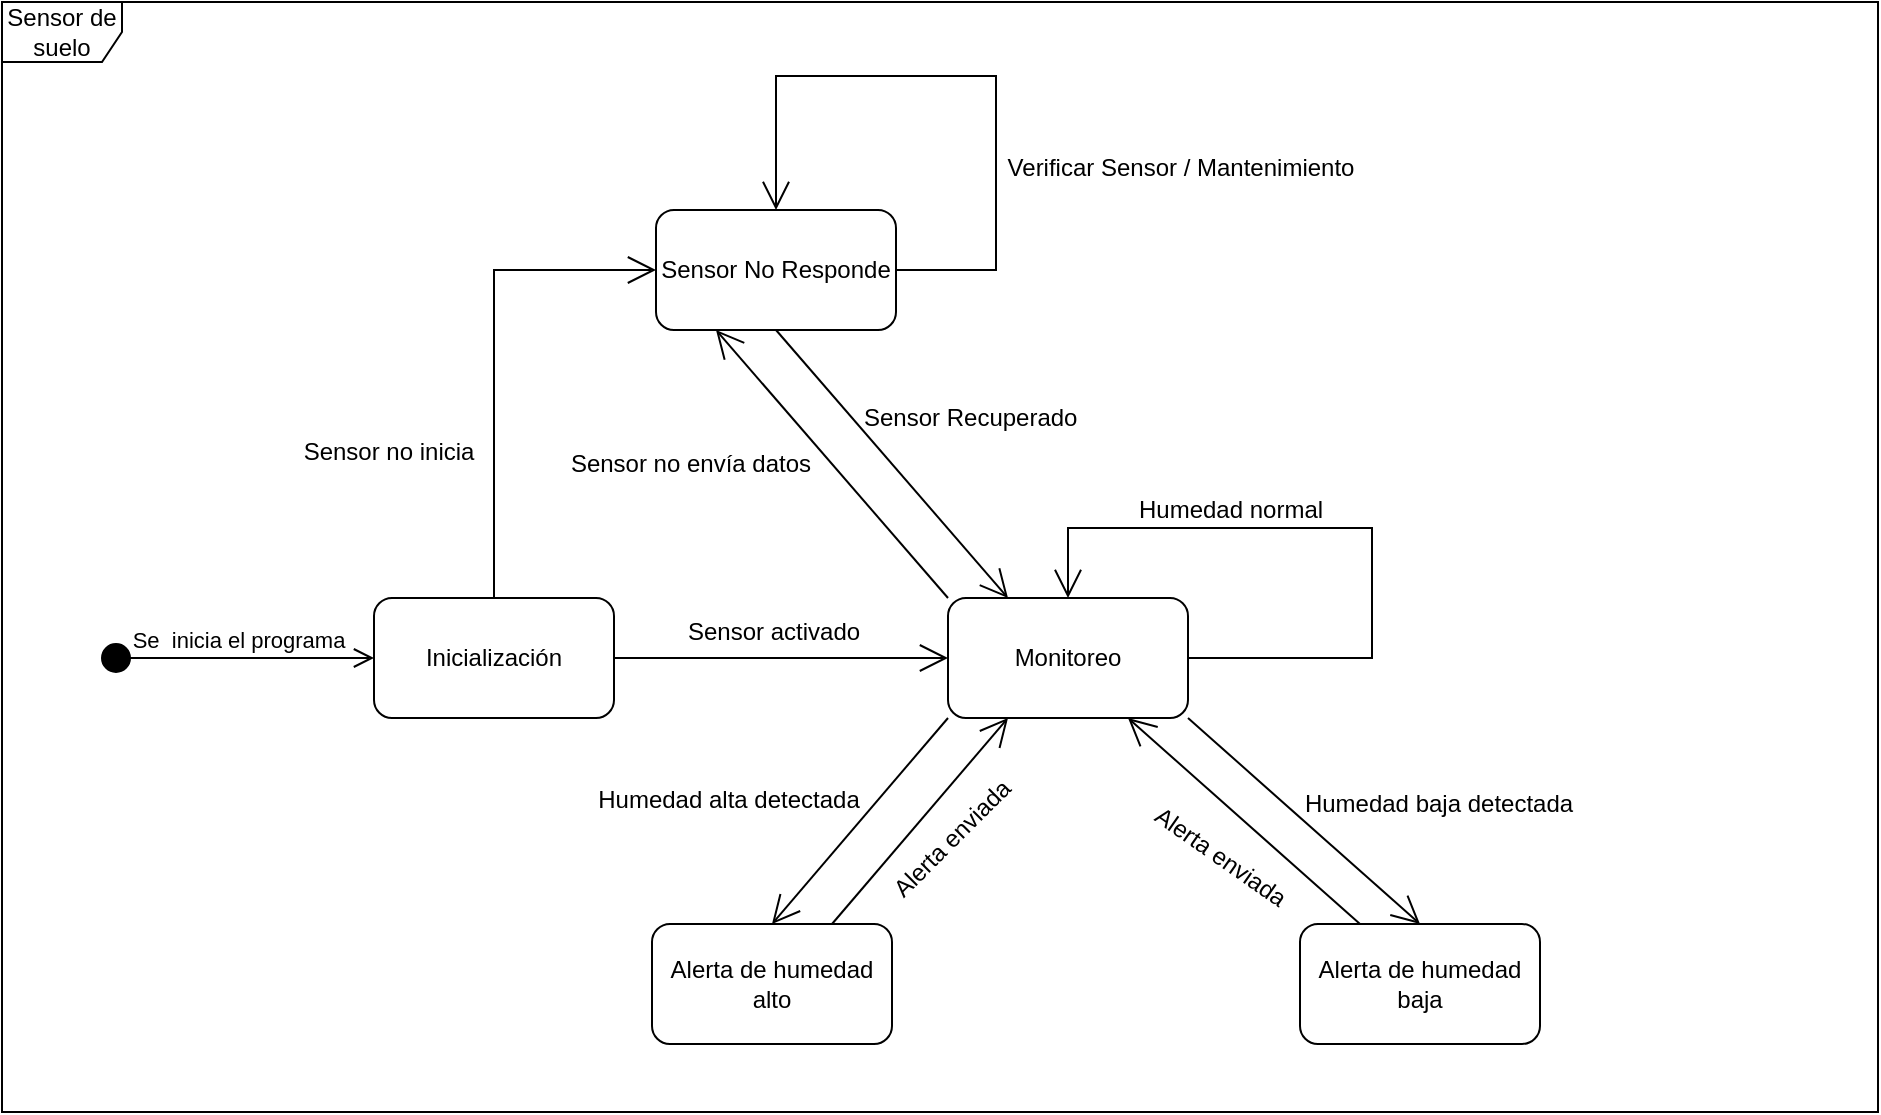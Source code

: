 <mxfile version="21.3.2" type="github">
  <diagram name="Página-1" id="fx4VnRhrHrnyvEDLhqIN">
    <mxGraphModel dx="934" dy="574" grid="0" gridSize="10" guides="1" tooltips="1" connect="1" arrows="1" fold="1" page="1" pageScale="1" pageWidth="1169" pageHeight="827" math="0" shadow="0">
      <root>
        <mxCell id="0" />
        <mxCell id="1" parent="0" />
        <mxCell id="pi2D3oXFRqkSUvg6BYlz-2" value="Inicialización" style="rounded=1;whiteSpace=wrap;html=1;" parent="1" vertex="1">
          <mxGeometry x="345" y="333" width="120" height="60" as="geometry" />
        </mxCell>
        <mxCell id="pi2D3oXFRqkSUvg6BYlz-3" value="Monitoreo" style="rounded=1;whiteSpace=wrap;html=1;" parent="1" vertex="1">
          <mxGeometry x="632" y="333" width="120" height="60" as="geometry" />
        </mxCell>
        <mxCell id="pi2D3oXFRqkSUvg6BYlz-4" value="" style="endArrow=open;endFill=1;endSize=12;html=1;rounded=0;exitX=1;exitY=0.5;exitDx=0;exitDy=0;entryX=0;entryY=0.5;entryDx=0;entryDy=0;" parent="1" source="pi2D3oXFRqkSUvg6BYlz-2" target="pi2D3oXFRqkSUvg6BYlz-3" edge="1">
          <mxGeometry width="160" relative="1" as="geometry">
            <mxPoint x="472" y="365" as="sourcePoint" />
            <mxPoint x="632" y="365" as="targetPoint" />
          </mxGeometry>
        </mxCell>
        <mxCell id="pi2D3oXFRqkSUvg6BYlz-5" value="Sensor activado" style="text;whiteSpace=wrap;html=1;" parent="1" vertex="1">
          <mxGeometry x="500" y="336" width="114" height="36" as="geometry" />
        </mxCell>
        <mxCell id="pi2D3oXFRqkSUvg6BYlz-7" value="Alerta de humedad alto" style="rounded=1;whiteSpace=wrap;html=1;" parent="1" vertex="1">
          <mxGeometry x="484" y="496" width="120" height="60" as="geometry" />
        </mxCell>
        <mxCell id="pi2D3oXFRqkSUvg6BYlz-8" value="Alerta de humedad baja" style="rounded=1;whiteSpace=wrap;html=1;" parent="1" vertex="1">
          <mxGeometry x="808" y="496" width="120" height="60" as="geometry" />
        </mxCell>
        <mxCell id="YTvPQhcSVhC1iMUmIEsR-1" value="Se&amp;nbsp; inicia el programa" style="html=1;verticalAlign=bottom;startArrow=circle;startFill=1;endArrow=open;startSize=6;endSize=8;edgeStyle=elbowEdgeStyle;elbow=vertical;curved=0;rounded=0;entryX=0;entryY=0.5;entryDx=0;entryDy=0;" edge="1" parent="1" target="pi2D3oXFRqkSUvg6BYlz-2">
          <mxGeometry width="80" relative="1" as="geometry">
            <mxPoint x="208" y="363" as="sourcePoint" />
            <mxPoint x="307" y="365" as="targetPoint" />
          </mxGeometry>
        </mxCell>
        <mxCell id="YTvPQhcSVhC1iMUmIEsR-2" value="" style="endArrow=open;endFill=1;endSize=12;html=1;rounded=0;exitX=1;exitY=0.5;exitDx=0;exitDy=0;entryX=0.5;entryY=0;entryDx=0;entryDy=0;" edge="1" parent="1" source="pi2D3oXFRqkSUvg6BYlz-3" target="pi2D3oXFRqkSUvg6BYlz-3">
          <mxGeometry width="160" relative="1" as="geometry">
            <mxPoint x="770" y="362.5" as="sourcePoint" />
            <mxPoint x="562" y="291" as="targetPoint" />
            <Array as="points">
              <mxPoint x="844" y="363" />
              <mxPoint x="844" y="298" />
              <mxPoint x="692" y="298" />
            </Array>
          </mxGeometry>
        </mxCell>
        <mxCell id="YTvPQhcSVhC1iMUmIEsR-3" value="Humedad normal" style="text;html=1;align=center;verticalAlign=middle;resizable=0;points=[];autosize=1;strokeColor=none;fillColor=none;" vertex="1" parent="1">
          <mxGeometry x="718" y="276" width="110" height="26" as="geometry" />
        </mxCell>
        <mxCell id="YTvPQhcSVhC1iMUmIEsR-4" value="Humedad baja detectada" style="text;html=1;align=center;verticalAlign=middle;resizable=0;points=[];autosize=1;strokeColor=none;fillColor=none;" vertex="1" parent="1">
          <mxGeometry x="801" y="423" width="152" height="26" as="geometry" />
        </mxCell>
        <mxCell id="YTvPQhcSVhC1iMUmIEsR-5" value="Humedad alta detectada" style="text;html=1;align=center;verticalAlign=middle;resizable=0;points=[];autosize=1;strokeColor=none;fillColor=none;" vertex="1" parent="1">
          <mxGeometry x="447" y="421" width="149" height="26" as="geometry" />
        </mxCell>
        <mxCell id="YTvPQhcSVhC1iMUmIEsR-6" value="Alerta enviada" style="text;html=1;align=center;verticalAlign=middle;resizable=0;points=[];autosize=1;strokeColor=none;fillColor=none;rotation=35;" vertex="1" parent="1">
          <mxGeometry x="720" y="449" width="95" height="26" as="geometry" />
        </mxCell>
        <mxCell id="YTvPQhcSVhC1iMUmIEsR-7" value="" style="endArrow=open;endFill=1;endSize=12;html=1;rounded=0;exitX=1;exitY=1;exitDx=0;exitDy=0;entryX=0.5;entryY=0;entryDx=0;entryDy=0;" edge="1" parent="1" source="pi2D3oXFRqkSUvg6BYlz-3" target="pi2D3oXFRqkSUvg6BYlz-8">
          <mxGeometry width="160" relative="1" as="geometry">
            <mxPoint x="603" y="499" as="sourcePoint" />
            <mxPoint x="763" y="499" as="targetPoint" />
          </mxGeometry>
        </mxCell>
        <mxCell id="YTvPQhcSVhC1iMUmIEsR-8" value="" style="endArrow=open;endFill=1;endSize=12;html=1;rounded=0;exitX=0;exitY=1;exitDx=0;exitDy=0;entryX=0.5;entryY=0;entryDx=0;entryDy=0;" edge="1" parent="1" source="pi2D3oXFRqkSUvg6BYlz-3" target="pi2D3oXFRqkSUvg6BYlz-7">
          <mxGeometry width="160" relative="1" as="geometry">
            <mxPoint x="479" y="466" as="sourcePoint" />
            <mxPoint x="639" y="466" as="targetPoint" />
          </mxGeometry>
        </mxCell>
        <mxCell id="YTvPQhcSVhC1iMUmIEsR-9" value="" style="endArrow=open;endFill=1;endSize=12;html=1;rounded=0;exitX=0.75;exitY=0;exitDx=0;exitDy=0;entryX=0.25;entryY=1;entryDx=0;entryDy=0;" edge="1" parent="1" source="pi2D3oXFRqkSUvg6BYlz-7" target="pi2D3oXFRqkSUvg6BYlz-3">
          <mxGeometry width="160" relative="1" as="geometry">
            <mxPoint x="635" y="511" as="sourcePoint" />
            <mxPoint x="795" y="511" as="targetPoint" />
          </mxGeometry>
        </mxCell>
        <mxCell id="YTvPQhcSVhC1iMUmIEsR-10" value="" style="endArrow=open;endFill=1;endSize=12;html=1;rounded=0;entryX=0.75;entryY=1;entryDx=0;entryDy=0;exitX=0.25;exitY=0;exitDx=0;exitDy=0;" edge="1" parent="1" source="pi2D3oXFRqkSUvg6BYlz-8" target="pi2D3oXFRqkSUvg6BYlz-3">
          <mxGeometry width="160" relative="1" as="geometry">
            <mxPoint x="642" y="496" as="sourcePoint" />
            <mxPoint x="802" y="496" as="targetPoint" />
          </mxGeometry>
        </mxCell>
        <mxCell id="YTvPQhcSVhC1iMUmIEsR-11" value="Alerta enviada" style="text;html=1;align=center;verticalAlign=middle;resizable=0;points=[];autosize=1;strokeColor=none;fillColor=none;rotation=-45;" vertex="1" parent="1">
          <mxGeometry x="586" y="441" width="95" height="26" as="geometry" />
        </mxCell>
        <mxCell id="YTvPQhcSVhC1iMUmIEsR-13" value="Sensor No Responde" style="rounded=1;whiteSpace=wrap;html=1;" vertex="1" parent="1">
          <mxGeometry x="486" y="139" width="120" height="60" as="geometry" />
        </mxCell>
        <mxCell id="YTvPQhcSVhC1iMUmIEsR-14" value="" style="endArrow=open;endFill=1;endSize=12;html=1;rounded=0;entryX=0.25;entryY=1;entryDx=0;entryDy=0;exitX=0;exitY=0;exitDx=0;exitDy=0;" edge="1" parent="1" source="pi2D3oXFRqkSUvg6BYlz-3" target="YTvPQhcSVhC1iMUmIEsR-13">
          <mxGeometry width="160" relative="1" as="geometry">
            <mxPoint x="630" y="331" as="sourcePoint" />
            <mxPoint x="413" y="211" as="targetPoint" />
            <Array as="points" />
          </mxGeometry>
        </mxCell>
        <mxCell id="YTvPQhcSVhC1iMUmIEsR-15" value="Sensor no envía datos" style="text;html=1;align=center;verticalAlign=middle;resizable=0;points=[];autosize=1;strokeColor=none;fillColor=none;" vertex="1" parent="1">
          <mxGeometry x="434" y="253" width="138" height="26" as="geometry" />
        </mxCell>
        <mxCell id="YTvPQhcSVhC1iMUmIEsR-16" value="" style="endArrow=open;endFill=1;endSize=12;html=1;rounded=0;exitX=1;exitY=0.5;exitDx=0;exitDy=0;entryX=0.5;entryY=0;entryDx=0;entryDy=0;" edge="1" parent="1" source="YTvPQhcSVhC1iMUmIEsR-13" target="YTvPQhcSVhC1iMUmIEsR-13">
          <mxGeometry width="160" relative="1" as="geometry">
            <mxPoint x="624" y="167" as="sourcePoint" />
            <mxPoint x="784" y="167" as="targetPoint" />
            <Array as="points">
              <mxPoint x="656" y="169" />
              <mxPoint x="656" y="72" />
              <mxPoint x="546" y="72" />
            </Array>
          </mxGeometry>
        </mxCell>
        <mxCell id="YTvPQhcSVhC1iMUmIEsR-17" value="Verificar Sensor / Mantenimiento" style="text;html=1;align=center;verticalAlign=middle;resizable=0;points=[];autosize=1;strokeColor=none;fillColor=none;" vertex="1" parent="1">
          <mxGeometry x="652" y="105" width="191" height="26" as="geometry" />
        </mxCell>
        <mxCell id="YTvPQhcSVhC1iMUmIEsR-19" value="" style="endArrow=open;endFill=1;endSize=12;html=1;rounded=0;exitX=0.5;exitY=1;exitDx=0;exitDy=0;entryX=0.25;entryY=0;entryDx=0;entryDy=0;" edge="1" parent="1" source="YTvPQhcSVhC1iMUmIEsR-13" target="pi2D3oXFRqkSUvg6BYlz-3">
          <mxGeometry width="160" relative="1" as="geometry">
            <mxPoint x="582" y="232" as="sourcePoint" />
            <mxPoint x="742" y="232" as="targetPoint" />
          </mxGeometry>
        </mxCell>
        <mxCell id="YTvPQhcSVhC1iMUmIEsR-21" value="Sensor Recuperado" style="text;whiteSpace=wrap;html=1;" vertex="1" parent="1">
          <mxGeometry x="588" y="229" width="135" height="36" as="geometry" />
        </mxCell>
        <mxCell id="YTvPQhcSVhC1iMUmIEsR-22" value="" style="endArrow=open;endFill=1;endSize=12;html=1;rounded=0;entryX=0;entryY=0.5;entryDx=0;entryDy=0;" edge="1" parent="1" source="pi2D3oXFRqkSUvg6BYlz-2" target="YTvPQhcSVhC1iMUmIEsR-13">
          <mxGeometry width="160" relative="1" as="geometry">
            <mxPoint x="405" y="173" as="sourcePoint" />
            <mxPoint x="405" y="173" as="targetPoint" />
            <Array as="points">
              <mxPoint x="405" y="169" />
            </Array>
          </mxGeometry>
        </mxCell>
        <mxCell id="YTvPQhcSVhC1iMUmIEsR-23" value="Sensor no inicia" style="text;html=1;align=center;verticalAlign=middle;resizable=0;points=[];autosize=1;strokeColor=none;fillColor=none;" vertex="1" parent="1">
          <mxGeometry x="300" y="247" width="103" height="26" as="geometry" />
        </mxCell>
        <mxCell id="YTvPQhcSVhC1iMUmIEsR-24" value="Sensor de suelo" style="shape=umlFrame;whiteSpace=wrap;html=1;pointerEvents=0;" vertex="1" parent="1">
          <mxGeometry x="159" y="35" width="938" height="555" as="geometry" />
        </mxCell>
      </root>
    </mxGraphModel>
  </diagram>
</mxfile>
